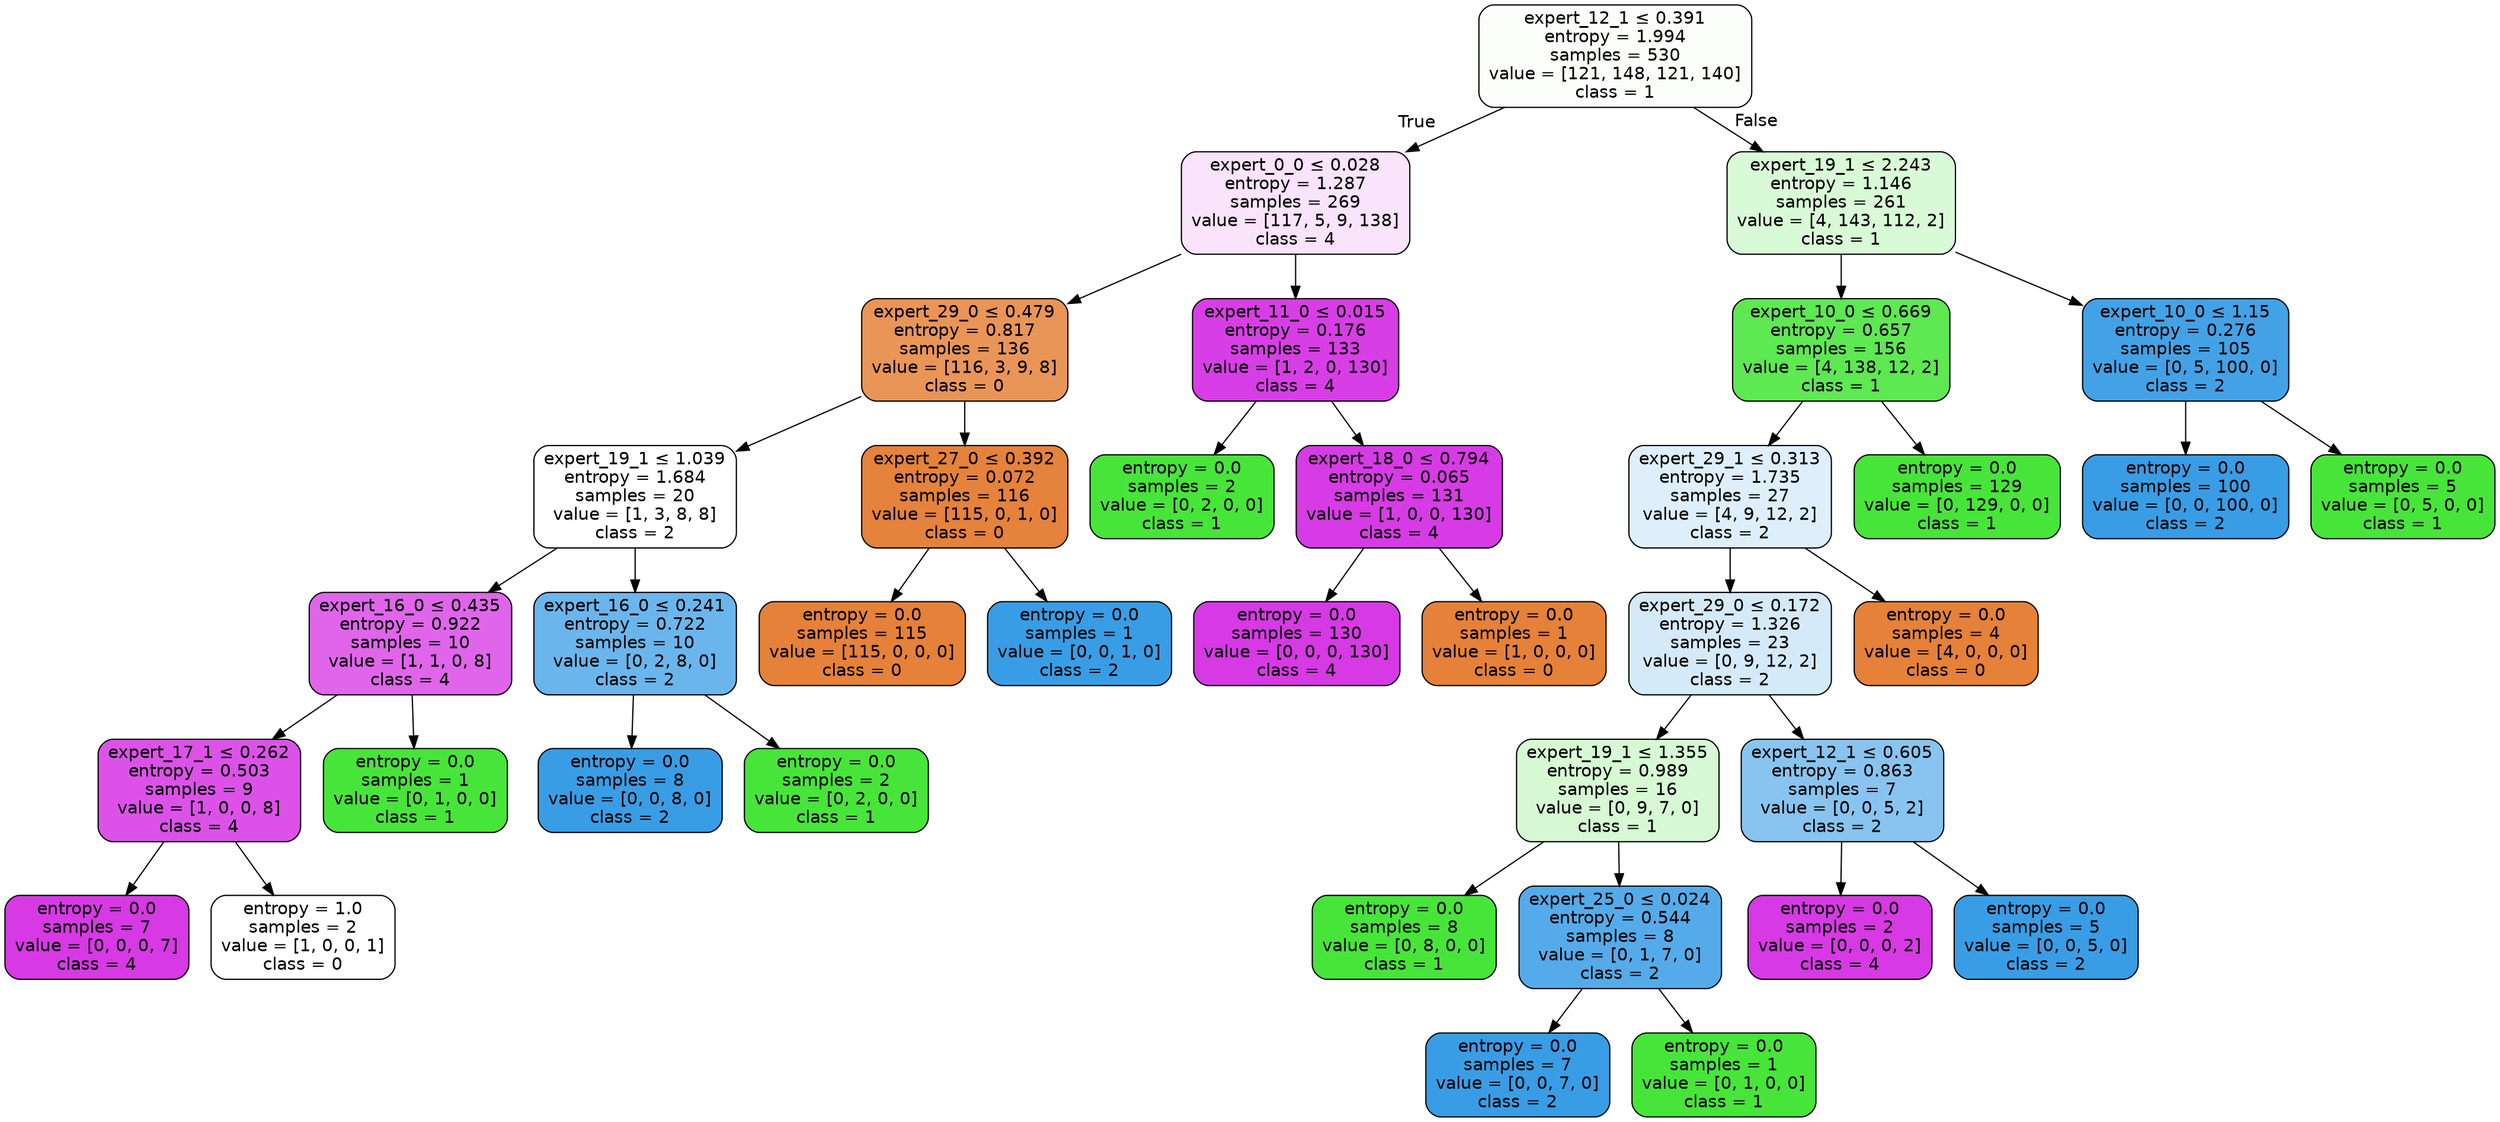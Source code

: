 digraph Tree {
node [shape=box, style="filled, rounded", color="black", fontname="helvetica"] ;
edge [fontname="helvetica"] ;
0 [label=<expert_12_1 &le; 0.391<br/>entropy = 1.994<br/>samples = 530<br/>value = [121, 148, 121, 140]<br/>class = 1>, fillcolor="#fbfefb"] ;
1 [label=<expert_0_0 &le; 0.028<br/>entropy = 1.287<br/>samples = 269<br/>value = [117, 5, 9, 138]<br/>class = 4>, fillcolor="#f9e4fb"] ;
0 -> 1 [labeldistance=2.5, labelangle=45, headlabel="True"] ;
2 [label=<expert_29_0 &le; 0.479<br/>entropy = 0.817<br/>samples = 136<br/>value = [116, 3, 9, 8]<br/>class = 0>, fillcolor="#e99558"] ;
1 -> 2 ;
3 [label=<expert_19_1 &le; 1.039<br/>entropy = 1.684<br/>samples = 20<br/>value = [1, 3, 8, 8]<br/>class = 2>, fillcolor="#ffffff"] ;
2 -> 3 ;
4 [label=<expert_16_0 &le; 0.435<br/>entropy = 0.922<br/>samples = 10<br/>value = [1, 1, 0, 8]<br/>class = 4>, fillcolor="#e065eb"] ;
3 -> 4 ;
5 [label=<expert_17_1 &le; 0.262<br/>entropy = 0.503<br/>samples = 9<br/>value = [1, 0, 0, 8]<br/>class = 4>, fillcolor="#dc52e8"] ;
4 -> 5 ;
6 [label=<entropy = 0.0<br/>samples = 7<br/>value = [0, 0, 0, 7]<br/>class = 4>, fillcolor="#d739e5"] ;
5 -> 6 ;
7 [label=<entropy = 1.0<br/>samples = 2<br/>value = [1, 0, 0, 1]<br/>class = 0>, fillcolor="#ffffff"] ;
5 -> 7 ;
8 [label=<entropy = 0.0<br/>samples = 1<br/>value = [0, 1, 0, 0]<br/>class = 1>, fillcolor="#47e539"] ;
4 -> 8 ;
9 [label=<expert_16_0 &le; 0.241<br/>entropy = 0.722<br/>samples = 10<br/>value = [0, 2, 8, 0]<br/>class = 2>, fillcolor="#6ab6ec"] ;
3 -> 9 ;
10 [label=<entropy = 0.0<br/>samples = 8<br/>value = [0, 0, 8, 0]<br/>class = 2>, fillcolor="#399de5"] ;
9 -> 10 ;
11 [label=<entropy = 0.0<br/>samples = 2<br/>value = [0, 2, 0, 0]<br/>class = 1>, fillcolor="#47e539"] ;
9 -> 11 ;
12 [label=<expert_27_0 &le; 0.392<br/>entropy = 0.072<br/>samples = 116<br/>value = [115, 0, 1, 0]<br/>class = 0>, fillcolor="#e5823b"] ;
2 -> 12 ;
13 [label=<entropy = 0.0<br/>samples = 115<br/>value = [115, 0, 0, 0]<br/>class = 0>, fillcolor="#e58139"] ;
12 -> 13 ;
14 [label=<entropy = 0.0<br/>samples = 1<br/>value = [0, 0, 1, 0]<br/>class = 2>, fillcolor="#399de5"] ;
12 -> 14 ;
15 [label=<expert_11_0 &le; 0.015<br/>entropy = 0.176<br/>samples = 133<br/>value = [1, 2, 0, 130]<br/>class = 4>, fillcolor="#d83ee6"] ;
1 -> 15 ;
16 [label=<entropy = 0.0<br/>samples = 2<br/>value = [0, 2, 0, 0]<br/>class = 1>, fillcolor="#47e539"] ;
15 -> 16 ;
17 [label=<expert_18_0 &le; 0.794<br/>entropy = 0.065<br/>samples = 131<br/>value = [1, 0, 0, 130]<br/>class = 4>, fillcolor="#d73be5"] ;
15 -> 17 ;
18 [label=<entropy = 0.0<br/>samples = 130<br/>value = [0, 0, 0, 130]<br/>class = 4>, fillcolor="#d739e5"] ;
17 -> 18 ;
19 [label=<entropy = 0.0<br/>samples = 1<br/>value = [1, 0, 0, 0]<br/>class = 0>, fillcolor="#e58139"] ;
17 -> 19 ;
20 [label=<expert_19_1 &le; 2.243<br/>entropy = 1.146<br/>samples = 261<br/>value = [4, 143, 112, 2]<br/>class = 1>, fillcolor="#d9fad6"] ;
0 -> 20 [labeldistance=2.5, labelangle=-45, headlabel="False"] ;
21 [label=<expert_10_0 &le; 0.669<br/>entropy = 0.657<br/>samples = 156<br/>value = [4, 138, 12, 2]<br/>class = 1>, fillcolor="#5ee852"] ;
20 -> 21 ;
22 [label=<expert_29_1 &le; 0.313<br/>entropy = 1.735<br/>samples = 27<br/>value = [4, 9, 12, 2]<br/>class = 2>, fillcolor="#deeffb"] ;
21 -> 22 ;
23 [label=<expert_29_0 &le; 0.172<br/>entropy = 1.326<br/>samples = 23<br/>value = [0, 9, 12, 2]<br/>class = 2>, fillcolor="#d5eaf9"] ;
22 -> 23 ;
24 [label=<expert_19_1 &le; 1.355<br/>entropy = 0.989<br/>samples = 16<br/>value = [0, 9, 7, 0]<br/>class = 1>, fillcolor="#d6f9d3"] ;
23 -> 24 ;
25 [label=<entropy = 0.0<br/>samples = 8<br/>value = [0, 8, 0, 0]<br/>class = 1>, fillcolor="#47e539"] ;
24 -> 25 ;
26 [label=<expert_25_0 &le; 0.024<br/>entropy = 0.544<br/>samples = 8<br/>value = [0, 1, 7, 0]<br/>class = 2>, fillcolor="#55abe9"] ;
24 -> 26 ;
27 [label=<entropy = 0.0<br/>samples = 7<br/>value = [0, 0, 7, 0]<br/>class = 2>, fillcolor="#399de5"] ;
26 -> 27 ;
28 [label=<entropy = 0.0<br/>samples = 1<br/>value = [0, 1, 0, 0]<br/>class = 1>, fillcolor="#47e539"] ;
26 -> 28 ;
29 [label=<expert_12_1 &le; 0.605<br/>entropy = 0.863<br/>samples = 7<br/>value = [0, 0, 5, 2]<br/>class = 2>, fillcolor="#88c4ef"] ;
23 -> 29 ;
30 [label=<entropy = 0.0<br/>samples = 2<br/>value = [0, 0, 0, 2]<br/>class = 4>, fillcolor="#d739e5"] ;
29 -> 30 ;
31 [label=<entropy = 0.0<br/>samples = 5<br/>value = [0, 0, 5, 0]<br/>class = 2>, fillcolor="#399de5"] ;
29 -> 31 ;
32 [label=<entropy = 0.0<br/>samples = 4<br/>value = [4, 0, 0, 0]<br/>class = 0>, fillcolor="#e58139"] ;
22 -> 32 ;
33 [label=<entropy = 0.0<br/>samples = 129<br/>value = [0, 129, 0, 0]<br/>class = 1>, fillcolor="#47e539"] ;
21 -> 33 ;
34 [label=<expert_10_0 &le; 1.15<br/>entropy = 0.276<br/>samples = 105<br/>value = [0, 5, 100, 0]<br/>class = 2>, fillcolor="#43a2e6"] ;
20 -> 34 ;
35 [label=<entropy = 0.0<br/>samples = 100<br/>value = [0, 0, 100, 0]<br/>class = 2>, fillcolor="#399de5"] ;
34 -> 35 ;
36 [label=<entropy = 0.0<br/>samples = 5<br/>value = [0, 5, 0, 0]<br/>class = 1>, fillcolor="#47e539"] ;
34 -> 36 ;
}